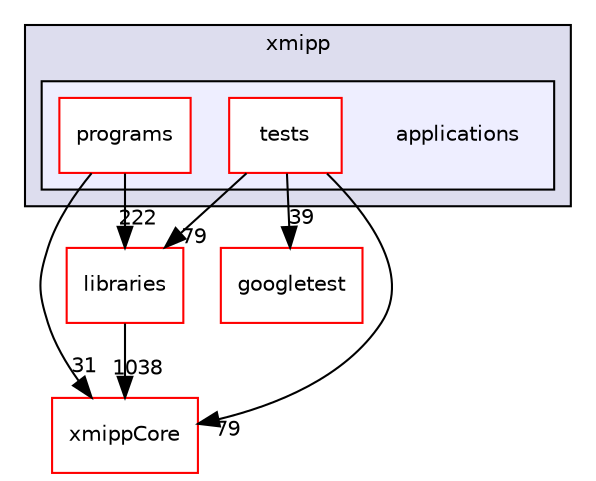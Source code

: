 digraph "xmipp/applications" {
  compound=true
  node [ fontsize="10", fontname="Helvetica"];
  edge [ labelfontsize="10", labelfontname="Helvetica"];
  subgraph clusterdir_5bce755d3f27cf36e7d1a940cfd4182d {
    graph [ bgcolor="#ddddee", pencolor="black", label="xmipp" fontname="Helvetica", fontsize="10", URL="dir_5bce755d3f27cf36e7d1a940cfd4182d.html"]
  subgraph clusterdir_b3962408a9d113f537f7fdf538531da9 {
    graph [ bgcolor="#eeeeff", pencolor="black", label="" URL="dir_b3962408a9d113f537f7fdf538531da9.html"];
    dir_b3962408a9d113f537f7fdf538531da9 [shape=plaintext label="applications"];
    dir_592b16dc4070b933e5655da2b0d20bbb [shape=box label="programs" color="red" fillcolor="white" style="filled" URL="dir_592b16dc4070b933e5655da2b0d20bbb.html"];
    dir_b9ae5e2b13fc012a9c782257002868bf [shape=box label="tests" color="red" fillcolor="white" style="filled" URL="dir_b9ae5e2b13fc012a9c782257002868bf.html"];
  }
  }
  dir_2879053b84896c12ffc7981c1bfbc532 [shape=box label="googletest" fillcolor="white" style="filled" color="red" URL="dir_2879053b84896c12ffc7981c1bfbc532.html"];
  dir_ce4d0d8fc85c2c70612466225bfce71d [shape=box label="xmippCore" fillcolor="white" style="filled" color="red" URL="dir_ce4d0d8fc85c2c70612466225bfce71d.html"];
  dir_29dba3f3840f20df3b04d1972e99046b [shape=box label="libraries" fillcolor="white" style="filled" color="red" URL="dir_29dba3f3840f20df3b04d1972e99046b.html"];
  dir_592b16dc4070b933e5655da2b0d20bbb->dir_ce4d0d8fc85c2c70612466225bfce71d [headlabel="31", labeldistance=1.5 headhref="dir_000045_000264.html"];
  dir_592b16dc4070b933e5655da2b0d20bbb->dir_29dba3f3840f20df3b04d1972e99046b [headlabel="222", labeldistance=1.5 headhref="dir_000045_000042.html"];
  dir_29dba3f3840f20df3b04d1972e99046b->dir_ce4d0d8fc85c2c70612466225bfce71d [headlabel="1038", labeldistance=1.5 headhref="dir_000042_000264.html"];
  dir_b9ae5e2b13fc012a9c782257002868bf->dir_2879053b84896c12ffc7981c1bfbc532 [headlabel="39", labeldistance=1.5 headhref="dir_000259_000004.html"];
  dir_b9ae5e2b13fc012a9c782257002868bf->dir_ce4d0d8fc85c2c70612466225bfce71d [headlabel="79", labeldistance=1.5 headhref="dir_000259_000264.html"];
  dir_b9ae5e2b13fc012a9c782257002868bf->dir_29dba3f3840f20df3b04d1972e99046b [headlabel="79", labeldistance=1.5 headhref="dir_000259_000042.html"];
}
